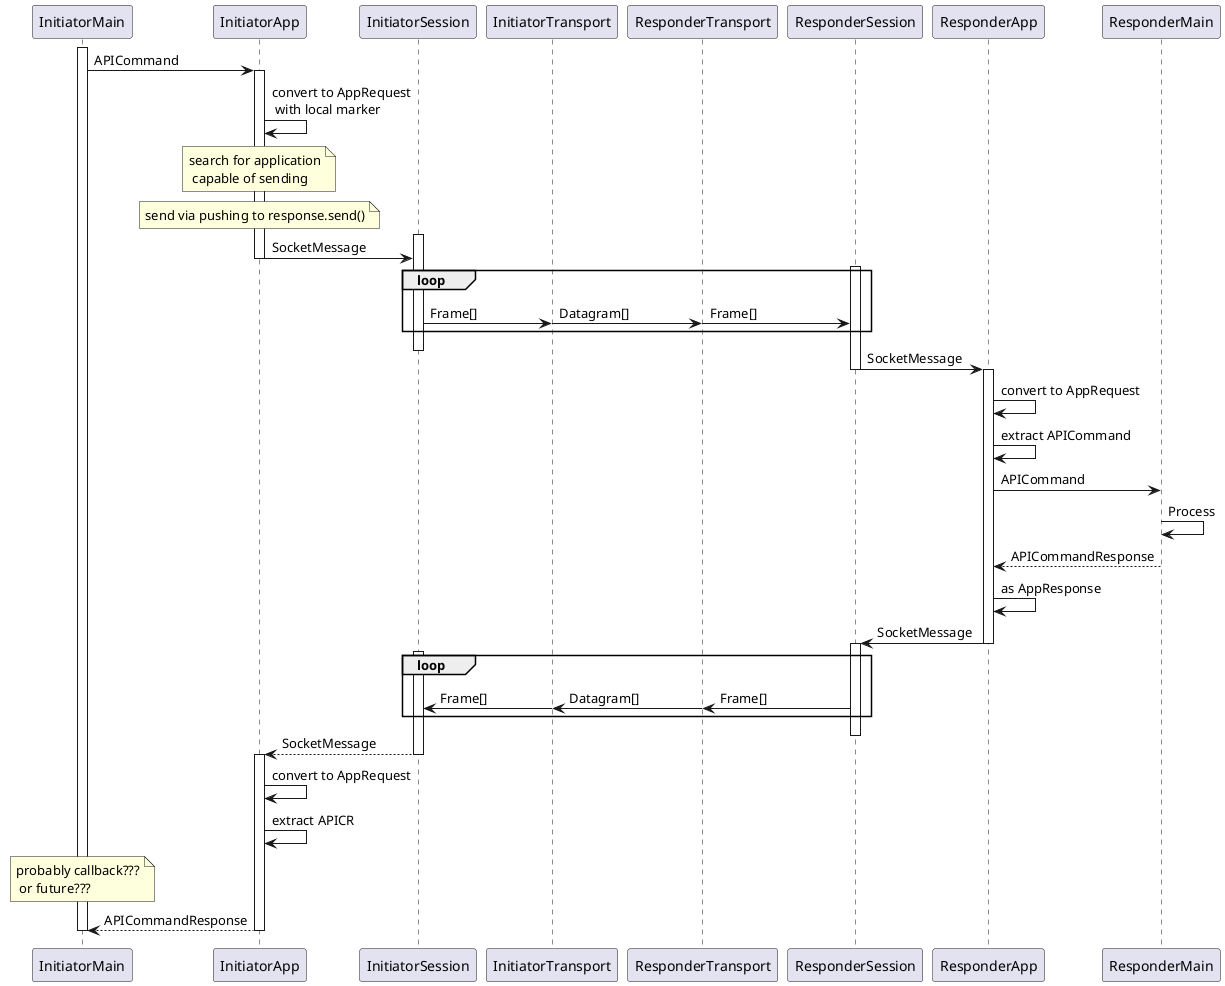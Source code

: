 @startuml
!pragma teoz true

participant InitiatorMain as CM
participant InitiatorApp as CC
participant InitiatorSession as CS
participant InitiatorTransport as CT

participant ResponderTransport as ST
participant ResponderSession as SS
participant ResponderApp as SC
participant ResponderMain as SM


activate CM
CM -> CC: APICommand
activate CC
CC -> CC: convert to AppRequest\n with local marker

'note over CC: passthrough??\n or separate controller??
note over CC: search for application\n capable of sending
note over CC: send via pushing to response.send()

activate CS
CC -> CS: SocketMessage
deactivate CC

activate SS
loop
    CS -> CT: Frame[]
    & CT -> ST: Datagram[]
    & ST -> SS: Frame[]
end loop
deactivate CS

SS -> SC: SocketMessage
activate SC
deactivate SS
SC -> SC: convert to AppRequest
SC -> SC: extract APICommand
SC -> SM: APICommand

SM -> SM: Process

SM --> SC: APICommandResponse
SC -> SC: as AppResponse

SC -> SS: SocketMessage
activate SS
deactivate SC

activate CS
loop
    CS <- CT: Frame[]
    & CT <- ST: Datagram[]
    & ST <- SS: Frame[]
end loop
deactivate SS


CS --> CC: SocketMessage
activate CC
deactivate CS

CC -> CC: convert to AppRequest
CC -> CC: extract APICR

note over CM: probably callback???\n or future???
CC --> CM: APICommandResponse
deactivate CC
deactivate CM

@enduml